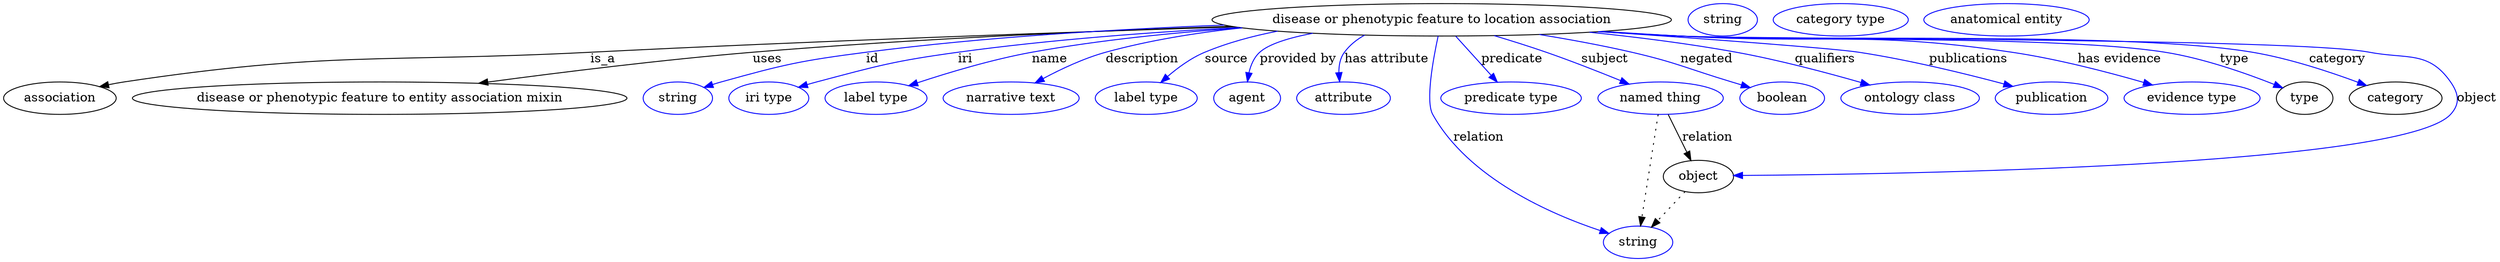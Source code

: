 digraph {
	graph [bb="0,0,2764.4,283"];
	node [label="\N"];
	"disease or phenotypic feature to location association"	[height=0.5,
		label="disease or phenotypic feature to location association",
		pos="1596.4,265",
		width=7.0771];
	association	[height=0.5,
		pos="62.394,178",
		width=1.7332];
	"disease or phenotypic feature to location association" -> association	[label=is_a,
		lp="665.39,221.5",
		pos="e,106.72,190.7 1366.7,257.21 1175.3,251.14 895.5,241.31 651.39,229 421.44,217.4 362.13,229.91 134.39,196 128.62,195.14 122.62,194.05 \
116.66,192.84"];
	"disease or phenotypic feature to entity association mixin"	[height=0.5,
		pos="417.39,178",
		width=7.6188];
	"disease or phenotypic feature to location association" -> "disease or phenotypic feature to entity association mixin"	[label=uses,
		lp="847.89,221.5",
		pos="e,527.43,194.55 1362.6,257.82 1211,252.69 1009.3,243.79 831.39,229 732.08,220.74 619.87,206.91 537.35,195.88"];
	id	[color=blue,
		height=0.5,
		label=string,
		pos="748.39,178",
		width=1.0652];
	"disease or phenotypic feature to location association" -> id	[color=blue,
		label=id,
		lp="964.39,221.5",
		pos="e,777.38,189.99 1355.2,259.18 1235.2,254.65 1088.2,245.9 957.39,229 884.95,219.64 866.77,215.57 796.39,196 793.29,195.14 790.09,\
194.17 786.89,193.15",
		style=solid];
	iri	[color=blue,
		height=0.5,
		label="iri type",
		pos="849.39,178",
		width=1.2277];
	"disease or phenotypic feature to location association" -> iri	[color=blue,
		label=iri,
		lp="1067.4,221.5",
		pos="e,882.32,190.14 1371.6,256.48 1275.2,251.41 1161.4,242.98 1059.4,229 988.75,219.32 971.32,214.25 902.39,196 899.02,195.11 895.55,\
194.13 892.07,193.11",
		style=solid];
	name	[color=blue,
		height=0.5,
		label="label type",
		pos="968.39,178",
		width=1.5707];
	"disease or phenotypic feature to location association" -> name	[color=blue,
		label=name,
		lp="1161.4,221.5",
		pos="e,1004.7,191.84 1374.8,256.07 1300.2,250.98 1216.8,242.65 1141.4,229 1097.6,221.07 1049,206.48 1014.5,195.11",
		style=solid];
	description	[color=blue,
		height=0.5,
		label="narrative text",
		pos="1118.4,178",
		width=2.0943];
	"disease or phenotypic feature to location association" -> description	[color=blue,
		label=description,
		lp="1263.9,221.5",
		pos="e,1145,194.9 1374.7,256.06 1324.3,250.72 1271.5,242.27 1223.4,229 1199.2,222.33 1173.7,210.35 1154,199.78",
		style=solid];
	source	[color=blue,
		height=0.5,
		label="label type",
		pos="1268.4,178",
		width=1.5707];
	"disease or phenotypic feature to location association" -> source	[color=blue,
		label=source,
		lp="1357.4,221.5",
		pos="e,1284.5,195.3 1414.1,252.39 1386.5,247.04 1358.7,239.52 1333.4,229 1318.2,222.69 1303.5,211.92 1292,201.98",
		style=solid];
	"provided by"	[color=blue,
		height=0.5,
		label=agent,
		pos="1380.4,178",
		width=1.0291];
	"disease or phenotypic feature to location association" -> "provided by"	[color=blue,
		label="provided by",
		lp="1436.9,221.5",
		pos="e,1380.7,196.24 1453.1,250.07 1426.9,245.01 1404.6,238.19 1394.4,229 1387.9,223.16 1384.3,214.6 1382.4,206.2",
		style=solid];
	"has attribute"	[color=blue,
		height=0.5,
		label=attribute,
		pos="1487.4,178",
		width=1.4443];
	"disease or phenotypic feature to location association" -> "has attribute"	[color=blue,
		label="has attribute",
		lp="1535.4,221.5",
		pos="e,1483.1,196.35 1510.8,248 1502.1,243.19 1494.3,236.99 1488.4,229 1483.6,222.6 1482.2,214.36 1482.2,206.43",
		style=solid];
	subject	[color=blue,
		height=0.5,
		label="named thing",
		pos="1839.4,178",
		width=1.9318];
	"disease or phenotypic feature to location association" -> subject	[color=blue,
		label=subject,
		lp="1777.4,221.5",
		pos="e,1804.4,193.68 1654.8,247.39 1673.3,241.86 1693.8,235.45 1712.4,229 1740.2,219.36 1770.8,207.33 1795.1,197.48",
		style=solid];
	predicate	[color=blue,
		height=0.5,
		label="predicate type",
		pos="1673.4,178",
		width=2.1665];
	"disease or phenotypic feature to location association" -> predicate	[color=blue,
		label=predicate,
		lp="1674.4,221.5",
		pos="e,1658.1,195.89 1612,246.8 1623.2,234.39 1638.6,217.46 1651.1,203.62",
		style=solid];
	relation	[color=blue,
		height=0.5,
		label=string,
		pos="1814.4,18",
		width=1.0652];
	"disease or phenotypic feature to location association" -> relation	[color=blue,
		label=relation,
		lp="1637.4,134.5",
		pos="e,1782,27.901 1592.4,246.99 1586.9,221.41 1578.3,174.5 1586.4,160 1626.1,88.816 1718.1,49.044 1772.4,31.017",
		style=solid];
	negated	[color=blue,
		height=0.5,
		label=boolean,
		pos="1973.4,178",
		width=1.2999];
	"disease or phenotypic feature to location association" -> negated	[color=blue,
		label=negated,
		lp="1890.4,221.5",
		pos="e,1938.2,189.94 1704.8,248.68 1737.9,243.28 1774.3,236.64 1807.4,229 1857.5,217.43 1869.1,210.93 1918.4,196 1921.7,195 1925.1,193.96 \
1928.5,192.91",
		style=solid];
	qualifiers	[color=blue,
		height=0.5,
		label="ontology class",
		pos="2114.4,178",
		width=2.1304];
	"disease or phenotypic feature to location association" -> qualifiers	[color=blue,
		label=qualifiers,
		lp="2020.9,221.5",
		pos="e,2069.7,192.74 1760.9,251.23 1813.1,245.89 1870.9,238.63 1923.4,229 1970,220.46 2021.9,206.58 2059.8,195.6",
		style=solid];
	publications	[color=blue,
		height=0.5,
		label=publication,
		pos="2271.4,178",
		width=1.7332];
	"disease or phenotypic feature to location association" -> publications	[color=blue,
		label=publications,
		lp="2179.4,221.5",
		pos="e,2228.5,191.16 1772.5,251.95 1890.9,243.64 2030.1,233.33 2058.4,229 2113.7,220.54 2175.8,205.27 2218.6,193.83",
		style=solid];
	"has evidence"	[color=blue,
		height=0.5,
		label="evidence type",
		pos="2427.4,178",
		width=2.0943];
	"disease or phenotypic feature to location association" -> "has evidence"	[color=blue,
		label="has evidence",
		lp="2346.9,221.5",
		pos="e,2383.4,192.64 1774.9,252.13 1803.5,250.34 1832.8,248.57 1860.4,247 2023.4,237.75 2065.8,252.92 2227.4,229 2277.7,221.56 2333.7,\
206.99 2373.6,195.49",
		style=solid];
	type	[height=0.5,
		pos="2552.4,178",
		width=0.86659];
	"disease or phenotypic feature to location association" -> type	[color=blue,
		label=type,
		lp="2474.4,221.5",
		pos="e,2528,189.47 1772.1,251.93 1801.6,250.12 1831.8,248.4 1860.4,247 1979.7,241.16 2279.5,247.74 2397.4,229 2440.4,222.17 2487.7,205.49 \
2518.6,193.27",
		style=solid];
	category	[height=0.5,
		pos="2653.4,178",
		width=1.4263];
	"disease or phenotypic feature to location association" -> category	[color=blue,
		label=category,
		lp="2588.9,221.5",
		pos="e,2621.2,192.04 1771,251.87 1800.8,250.05 1831.5,248.34 1860.4,247 2001.2,240.47 2355.4,252.36 2494.4,229 2535.3,222.13 2580.1,207.3 \
2611.8,195.57",
		style=solid];
	object	[height=0.5,
		pos="1881.4,91",
		width=1.0832];
	"disease or phenotypic feature to location association" -> object	[color=blue,
		label=object,
		lp="2742.4,178",
		pos="e,1920.5,92.162 1769.9,251.81 1800.1,249.99 1831.1,248.29 1860.4,247 1945.2,243.27 2541,244.98 2624.4,229 2665.8,221.06 2689.3,230.63 \
2713.4,196 2722.5,182.87 2724.2,171.77 2713.4,160 2660.2,102.29 2101.5,93.558 1930.7,92.236",
		style=solid];
	subject -> relation	[pos="e,1817.1,36.188 1836.7,159.79 1832.4,132.48 1823.9,78.994 1818.7,46.38",
		style=dotted];
	subject -> object	[label=relation,
		lp="1891.4,134.5",
		pos="e,1873.1,108.89 1847.9,159.8 1853.8,147.85 1861.8,131.72 1868.5,118.18"];
	association_type	[color=blue,
		height=0.5,
		label=string,
		pos="1907.4,265",
		width=1.0652];
	association_category	[color=blue,
		height=0.5,
		label="category type",
		pos="2038.4,265",
		width=2.0762];
	object -> relation	[pos="e,1829.2,34.713 1866.5,74.243 1857.6,64.775 1846.1,52.56 1836.1,42.024",
		style=dotted];
	"disease or phenotypic feature to location association_object"	[color=blue,
		height=0.5,
		label="anatomical entity",
		pos="2222.4,265",
		width=2.5456];
}
